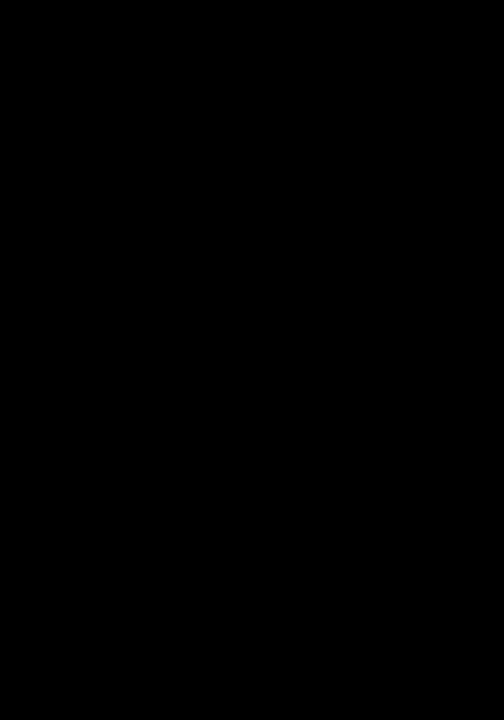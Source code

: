 #set datafile separator ",";

set terminal postscript "Helvetica" 20
set terminal postscript color
set terminal postscript eps enhanced
set output 'sleep_model.eps'

set xrange [0:0.2]
#set yrange [0:2.0]

#set logscale y
set xlabel "Sleep time (s)"
set ylabel "Wait time (s)"

set key left

plot "data_3n" using 1:2 every 1 title col with linespoints lt -1,\
(x/2.0) title "model" w linespoints lt -1,\
"data_2n" u 1:2 every 1 title col with linespoints lt -1
